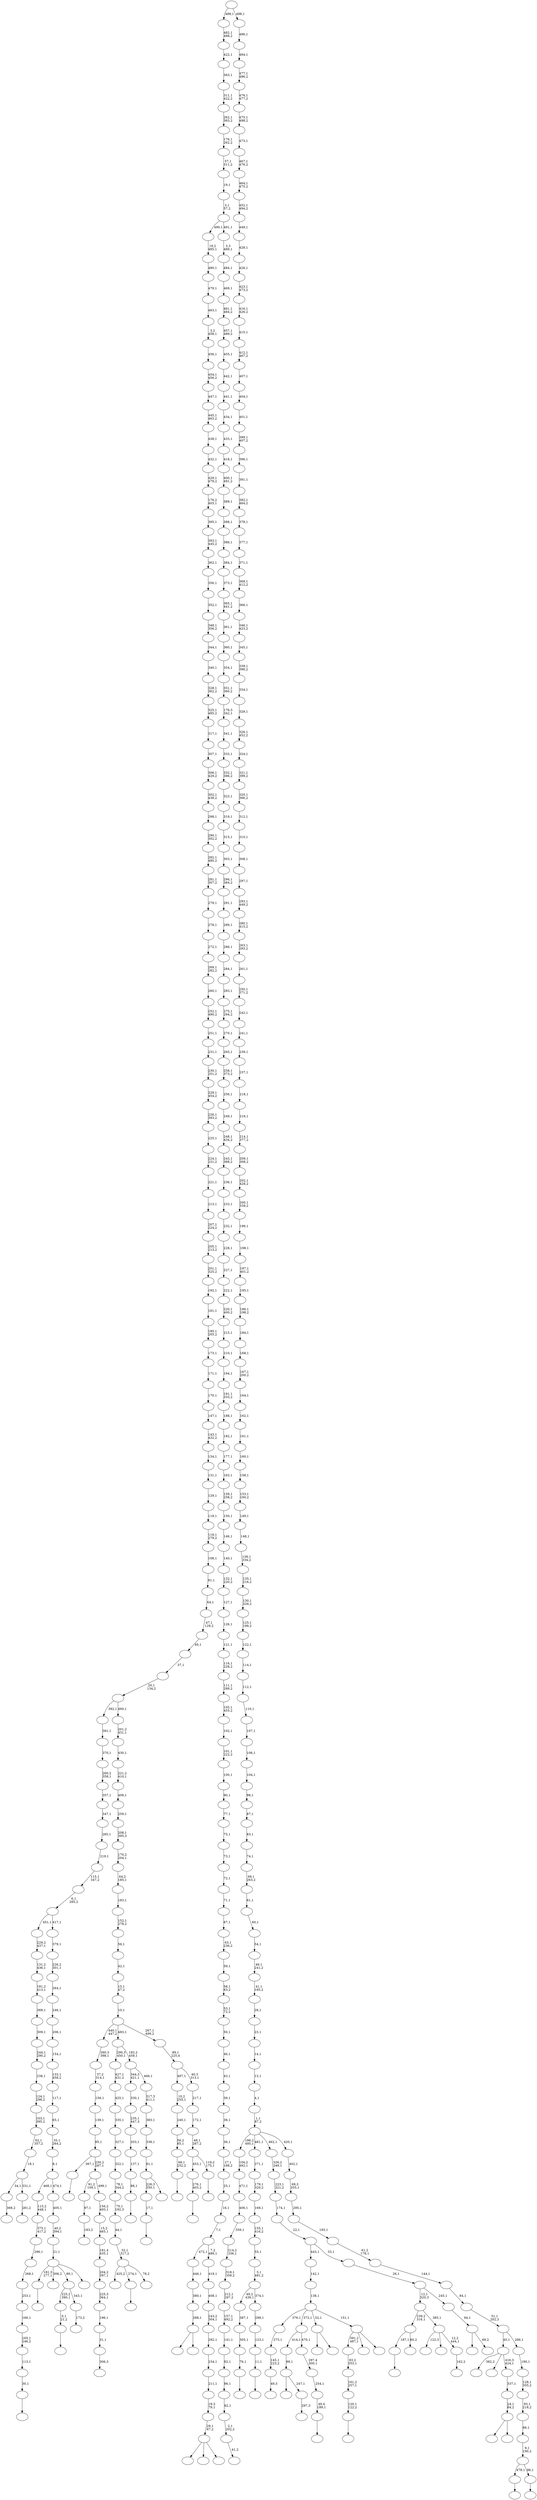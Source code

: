 digraph T {
	550 [label=""]
	549 [label=""]
	548 [label=""]
	547 [label=""]
	546 [label=""]
	545 [label=""]
	544 [label=""]
	543 [label=""]
	542 [label=""]
	541 [label=""]
	540 [label=""]
	539 [label=""]
	538 [label=""]
	537 [label=""]
	536 [label=""]
	535 [label=""]
	534 [label=""]
	533 [label=""]
	532 [label=""]
	531 [label=""]
	530 [label=""]
	529 [label=""]
	528 [label=""]
	527 [label=""]
	526 [label=""]
	525 [label=""]
	524 [label=""]
	523 [label=""]
	522 [label=""]
	521 [label=""]
	520 [label=""]
	519 [label=""]
	518 [label=""]
	517 [label=""]
	516 [label=""]
	515 [label=""]
	514 [label=""]
	513 [label=""]
	512 [label=""]
	511 [label=""]
	510 [label=""]
	509 [label=""]
	508 [label=""]
	507 [label=""]
	506 [label=""]
	505 [label=""]
	504 [label=""]
	503 [label=""]
	502 [label=""]
	501 [label=""]
	500 [label=""]
	499 [label=""]
	498 [label=""]
	497 [label=""]
	496 [label=""]
	495 [label=""]
	494 [label=""]
	493 [label=""]
	492 [label=""]
	491 [label=""]
	490 [label=""]
	489 [label=""]
	488 [label=""]
	487 [label=""]
	486 [label=""]
	485 [label=""]
	484 [label=""]
	483 [label=""]
	482 [label=""]
	481 [label=""]
	480 [label=""]
	479 [label=""]
	478 [label=""]
	477 [label=""]
	476 [label=""]
	475 [label=""]
	474 [label=""]
	473 [label=""]
	472 [label=""]
	471 [label=""]
	470 [label=""]
	469 [label=""]
	468 [label=""]
	467 [label=""]
	466 [label=""]
	465 [label=""]
	464 [label=""]
	463 [label=""]
	462 [label=""]
	461 [label=""]
	460 [label=""]
	459 [label=""]
	458 [label=""]
	457 [label=""]
	456 [label=""]
	455 [label=""]
	454 [label=""]
	453 [label=""]
	452 [label=""]
	451 [label=""]
	450 [label=""]
	449 [label=""]
	448 [label=""]
	447 [label=""]
	446 [label=""]
	445 [label=""]
	444 [label=""]
	443 [label=""]
	442 [label=""]
	441 [label=""]
	440 [label=""]
	439 [label=""]
	438 [label=""]
	437 [label=""]
	436 [label=""]
	435 [label=""]
	434 [label=""]
	433 [label=""]
	432 [label=""]
	431 [label=""]
	430 [label=""]
	429 [label=""]
	428 [label=""]
	427 [label=""]
	426 [label=""]
	425 [label=""]
	424 [label=""]
	423 [label=""]
	422 [label=""]
	421 [label=""]
	420 [label=""]
	419 [label=""]
	418 [label=""]
	417 [label=""]
	416 [label=""]
	415 [label=""]
	414 [label=""]
	413 [label=""]
	412 [label=""]
	411 [label=""]
	410 [label=""]
	409 [label=""]
	408 [label=""]
	407 [label=""]
	406 [label=""]
	405 [label=""]
	404 [label=""]
	403 [label=""]
	402 [label=""]
	401 [label=""]
	400 [label=""]
	399 [label=""]
	398 [label=""]
	397 [label=""]
	396 [label=""]
	395 [label=""]
	394 [label=""]
	393 [label=""]
	392 [label=""]
	391 [label=""]
	390 [label=""]
	389 [label=""]
	388 [label=""]
	387 [label=""]
	386 [label=""]
	385 [label=""]
	384 [label=""]
	383 [label=""]
	382 [label=""]
	381 [label=""]
	380 [label=""]
	379 [label=""]
	378 [label=""]
	377 [label=""]
	376 [label=""]
	375 [label=""]
	374 [label=""]
	373 [label=""]
	372 [label=""]
	371 [label=""]
	370 [label=""]
	369 [label=""]
	368 [label=""]
	367 [label=""]
	366 [label=""]
	365 [label=""]
	364 [label=""]
	363 [label=""]
	362 [label=""]
	361 [label=""]
	360 [label=""]
	359 [label=""]
	358 [label=""]
	357 [label=""]
	356 [label=""]
	355 [label=""]
	354 [label=""]
	353 [label=""]
	352 [label=""]
	351 [label=""]
	350 [label=""]
	349 [label=""]
	348 [label=""]
	347 [label=""]
	346 [label=""]
	345 [label=""]
	344 [label=""]
	343 [label=""]
	342 [label=""]
	341 [label=""]
	340 [label=""]
	339 [label=""]
	338 [label=""]
	337 [label=""]
	336 [label=""]
	335 [label=""]
	334 [label=""]
	333 [label=""]
	332 [label=""]
	331 [label=""]
	330 [label=""]
	329 [label=""]
	328 [label=""]
	327 [label=""]
	326 [label=""]
	325 [label=""]
	324 [label=""]
	323 [label=""]
	322 [label=""]
	321 [label=""]
	320 [label=""]
	319 [label=""]
	318 [label=""]
	317 [label=""]
	316 [label=""]
	315 [label=""]
	314 [label=""]
	313 [label=""]
	312 [label=""]
	311 [label=""]
	310 [label=""]
	309 [label=""]
	308 [label=""]
	307 [label=""]
	306 [label=""]
	305 [label=""]
	304 [label=""]
	303 [label=""]
	302 [label=""]
	301 [label=""]
	300 [label=""]
	299 [label=""]
	298 [label=""]
	297 [label=""]
	296 [label=""]
	295 [label=""]
	294 [label=""]
	293 [label=""]
	292 [label=""]
	291 [label=""]
	290 [label=""]
	289 [label=""]
	288 [label=""]
	287 [label=""]
	286 [label=""]
	285 [label=""]
	284 [label=""]
	283 [label=""]
	282 [label=""]
	281 [label=""]
	280 [label=""]
	279 [label=""]
	278 [label=""]
	277 [label=""]
	276 [label=""]
	275 [label=""]
	274 [label=""]
	273 [label=""]
	272 [label=""]
	271 [label=""]
	270 [label=""]
	269 [label=""]
	268 [label=""]
	267 [label=""]
	266 [label=""]
	265 [label=""]
	264 [label=""]
	263 [label=""]
	262 [label=""]
	261 [label=""]
	260 [label=""]
	259 [label=""]
	258 [label=""]
	257 [label=""]
	256 [label=""]
	255 [label=""]
	254 [label=""]
	253 [label=""]
	252 [label=""]
	251 [label=""]
	250 [label=""]
	249 [label=""]
	248 [label=""]
	247 [label=""]
	246 [label=""]
	245 [label=""]
	244 [label=""]
	243 [label=""]
	242 [label=""]
	241 [label=""]
	240 [label=""]
	239 [label=""]
	238 [label=""]
	237 [label=""]
	236 [label=""]
	235 [label=""]
	234 [label=""]
	233 [label=""]
	232 [label=""]
	231 [label=""]
	230 [label=""]
	229 [label=""]
	228 [label=""]
	227 [label=""]
	226 [label=""]
	225 [label=""]
	224 [label=""]
	223 [label=""]
	222 [label=""]
	221 [label=""]
	220 [label=""]
	219 [label=""]
	218 [label=""]
	217 [label=""]
	216 [label=""]
	215 [label=""]
	214 [label=""]
	213 [label=""]
	212 [label=""]
	211 [label=""]
	210 [label=""]
	209 [label=""]
	208 [label=""]
	207 [label=""]
	206 [label=""]
	205 [label=""]
	204 [label=""]
	203 [label=""]
	202 [label=""]
	201 [label=""]
	200 [label=""]
	199 [label=""]
	198 [label=""]
	197 [label=""]
	196 [label=""]
	195 [label=""]
	194 [label=""]
	193 [label=""]
	192 [label=""]
	191 [label=""]
	190 [label=""]
	189 [label=""]
	188 [label=""]
	187 [label=""]
	186 [label=""]
	185 [label=""]
	184 [label=""]
	183 [label=""]
	182 [label=""]
	181 [label=""]
	180 [label=""]
	179 [label=""]
	178 [label=""]
	177 [label=""]
	176 [label=""]
	175 [label=""]
	174 [label=""]
	173 [label=""]
	172 [label=""]
	171 [label=""]
	170 [label=""]
	169 [label=""]
	168 [label=""]
	167 [label=""]
	166 [label=""]
	165 [label=""]
	164 [label=""]
	163 [label=""]
	162 [label=""]
	161 [label=""]
	160 [label=""]
	159 [label=""]
	158 [label=""]
	157 [label=""]
	156 [label=""]
	155 [label=""]
	154 [label=""]
	153 [label=""]
	152 [label=""]
	151 [label=""]
	150 [label=""]
	149 [label=""]
	148 [label=""]
	147 [label=""]
	146 [label=""]
	145 [label=""]
	144 [label=""]
	143 [label=""]
	142 [label=""]
	141 [label=""]
	140 [label=""]
	139 [label=""]
	138 [label=""]
	137 [label=""]
	136 [label=""]
	135 [label=""]
	134 [label=""]
	133 [label=""]
	132 [label=""]
	131 [label=""]
	130 [label=""]
	129 [label=""]
	128 [label=""]
	127 [label=""]
	126 [label=""]
	125 [label=""]
	124 [label=""]
	123 [label=""]
	122 [label=""]
	121 [label=""]
	120 [label=""]
	119 [label=""]
	118 [label=""]
	117 [label=""]
	116 [label=""]
	115 [label=""]
	114 [label=""]
	113 [label=""]
	112 [label=""]
	111 [label=""]
	110 [label=""]
	109 [label=""]
	108 [label=""]
	107 [label=""]
	106 [label=""]
	105 [label=""]
	104 [label=""]
	103 [label=""]
	102 [label=""]
	101 [label=""]
	100 [label=""]
	99 [label=""]
	98 [label=""]
	97 [label=""]
	96 [label=""]
	95 [label=""]
	94 [label=""]
	93 [label=""]
	92 [label=""]
	91 [label=""]
	90 [label=""]
	89 [label=""]
	88 [label=""]
	87 [label=""]
	86 [label=""]
	85 [label=""]
	84 [label=""]
	83 [label=""]
	82 [label=""]
	81 [label=""]
	80 [label=""]
	79 [label=""]
	78 [label=""]
	77 [label=""]
	76 [label=""]
	75 [label=""]
	74 [label=""]
	73 [label=""]
	72 [label=""]
	71 [label=""]
	70 [label=""]
	69 [label=""]
	68 [label=""]
	67 [label=""]
	66 [label=""]
	65 [label=""]
	64 [label=""]
	63 [label=""]
	62 [label=""]
	61 [label=""]
	60 [label=""]
	59 [label=""]
	58 [label=""]
	57 [label=""]
	56 [label=""]
	55 [label=""]
	54 [label=""]
	53 [label=""]
	52 [label=""]
	51 [label=""]
	50 [label=""]
	49 [label=""]
	48 [label=""]
	47 [label=""]
	46 [label=""]
	45 [label=""]
	44 [label=""]
	43 [label=""]
	42 [label=""]
	41 [label=""]
	40 [label=""]
	39 [label=""]
	38 [label=""]
	37 [label=""]
	36 [label=""]
	35 [label=""]
	34 [label=""]
	33 [label=""]
	32 [label=""]
	31 [label=""]
	30 [label=""]
	29 [label=""]
	28 [label=""]
	27 [label=""]
	26 [label=""]
	25 [label=""]
	24 [label=""]
	23 [label=""]
	22 [label=""]
	21 [label=""]
	20 [label=""]
	19 [label=""]
	18 [label=""]
	17 [label=""]
	16 [label=""]
	15 [label=""]
	14 [label=""]
	13 [label=""]
	12 [label=""]
	11 [label=""]
	10 [label=""]
	9 [label=""]
	8 [label=""]
	7 [label=""]
	6 [label=""]
	5 [label=""]
	4 [label=""]
	3 [label=""]
	2 [label=""]
	1 [label=""]
	0 [label=""]
	549 -> 550 [label=""]
	548 -> 549 [label="88,1"]
	547 -> 548 [label="137,1"]
	546 -> 547 [label="203,1"]
	545 -> 546 [label="235,1\n447,3"]
	544 -> 545 [label="330,1"]
	542 -> 543 [label=""]
	538 -> 542 [label="187,1"]
	538 -> 539 [label="60,2"]
	536 -> 537 [label=""]
	535 -> 536 [label="120,1\n122,2"]
	534 -> 535 [label="161,2\n257,1"]
	533 -> 534 [label="83,2\n353,1"]
	530 -> 531 [label=""]
	529 -> 530 [label="30,1"]
	528 -> 529 [label="113,1"]
	527 -> 528 [label="165,1\n246,2"]
	526 -> 527 [label="166,1"]
	525 -> 526 [label="253,1"]
	524 -> 525 [label="268,1"]
	523 -> 524 [label="296,1"]
	522 -> 523 [label="375,1\n417,2"]
	521 -> 522 [label="115,2\n448,1"]
	519 -> 520 [label="41,2"]
	518 -> 519 [label="2,1\n202,2"]
	517 -> 518 [label="82,1"]
	516 -> 517 [label="86,1"]
	515 -> 516 [label="92,1"]
	514 -> 515 [label="141,1"]
	513 -> 514 [label="157,1\n492,2"]
	512 -> 513 [label="212,1\n297,2"]
	511 -> 512 [label="318,1\n359,2"]
	510 -> 511 [label="214,2\n336,1"]
	509 -> 510 [label="359,1"]
	508 -> 509 [label="406,1"]
	507 -> 508 [label="471,1"]
	506 -> 507 [label="104,2\n492,1"]
	504 -> 505 [label="183,2"]
	503 -> 504 [label="97,1"]
	500 -> 501 [label=""]
	498 -> 499 [label=""]
	496 -> 497 [label=""]
	495 -> 496 [label="76,1"]
	494 -> 495 [label="305,1"]
	493 -> 494 [label="387,1"]
	490 -> 491 [label=""]
	488 -> 489 [label="49,3"]
	487 -> 488 [label="145,1\n223,2"]
	486 -> 487 [label="273,1"]
	482 -> 502 [label="425,2"]
	482 -> 498 [label="274,1"]
	482 -> 483 [label="78,2"]
	481 -> 482 [label="32,1\n317,2"]
	480 -> 481 [label="44,1"]
	479 -> 480 [label="70,1\n192,3"]
	478 -> 479 [label="78,1\n344,2"]
	477 -> 478 [label="322,1"]
	476 -> 477 [label="327,1"]
	475 -> 476 [label="335,1"]
	474 -> 475 [label="425,1"]
	473 -> 474 [label="427,1\n431,2"]
	470 -> 471 [label=""]
	469 -> 470 [label="68,1\n252,2"]
	468 -> 469 [label="56,2\n85,1"]
	467 -> 468 [label="240,1"]
	466 -> 467 [label="10,2\n255,1"]
	464 -> 465 [label=""]
	462 -> 463 [label="368,2"]
	460 -> 485 [label=""]
	460 -> 461 [label=""]
	459 -> 460 [label="24,1\n84,2"]
	458 -> 459 [label="337,1"]
	457 -> 532 [label="382,2"]
	457 -> 492 [label=""]
	457 -> 458 [label="416,3\n424,1"]
	455 -> 456 [label="297,3"]
	454 -> 541 [label=""]
	454 -> 455 [label="247,1"]
	453 -> 454 [label="99,1"]
	451 -> 452 [label=""]
	450 -> 451 [label="17,1"]
	448 -> 449 [label="306,3"]
	447 -> 448 [label="31,1"]
	446 -> 447 [label="196,1"]
	445 -> 446 [label="225,3\n364,1"]
	444 -> 445 [label="204,2\n397,1"]
	443 -> 444 [label="181,4\n435,1"]
	442 -> 443 [label="15,2\n465,1"]
	441 -> 442 [label="156,2\n493,1"]
	440 -> 503 [label="91,2\n109,1"]
	440 -> 441 [label="499,1"]
	439 -> 490 [label="367,1"]
	439 -> 440 [label="230,2\n287,1"]
	438 -> 439 [label="95,1"]
	437 -> 438 [label="139,1"]
	436 -> 437 [label="156,1"]
	435 -> 436 [label="37,2\n314,1"]
	434 -> 435 [label="260,3\n398,1"]
	430 -> 431 [label=""]
	429 -> 430 [label="11,1"]
	428 -> 429 [label="123,1"]
	427 -> 428 [label="299,1"]
	426 -> 493 [label="49,2\n439,1"]
	426 -> 427 [label="374,1"]
	425 -> 426 [label="5,1\n481,2"]
	424 -> 425 [label="55,1"]
	423 -> 424 [label="155,1\n416,2"]
	422 -> 423 [label="169,1"]
	421 -> 422 [label="179,1\n320,2"]
	420 -> 421 [label="271,1"]
	417 -> 450 [label="226,3\n350,1"]
	417 -> 418 [label=""]
	416 -> 417 [label="81,1"]
	415 -> 416 [label="338,1"]
	414 -> 415 [label="383,1"]
	413 -> 414 [label="317,3\n411,1"]
	412 -> 544 [label="344,3\n421,1"]
	412 -> 413 [label="466,1"]
	411 -> 473 [label="290,3\n450,1"]
	411 -> 412 [label="192,2\n459,1"]
	408 -> 409 [label=""]
	407 -> 408 [label="276,1\n403,2"]
	404 -> 405 [label=""]
	403 -> 404 [label="49,4\n189,1"]
	402 -> 403 [label="254,1"]
	401 -> 402 [label="297,4\n300,1"]
	400 -> 453 [label="414,1"]
	400 -> 401 [label="470,1"]
	397 -> 398 [label=""]
	396 -> 397 [label="0,1\n21,2"]
	394 -> 433 [label=""]
	394 -> 395 [label=""]
	392 -> 393 [label="281,2"]
	391 -> 462 [label="34,1"]
	391 -> 392 [label="331,1"]
	390 -> 391 [label="18,1"]
	389 -> 390 [label="62,1\n357,2"]
	388 -> 389 [label="103,1\n395,2"]
	387 -> 388 [label="124,1\n298,2"]
	386 -> 387 [label="238,1"]
	385 -> 386 [label="244,1\n290,2"]
	384 -> 385 [label="309,1"]
	383 -> 384 [label="368,1"]
	382 -> 383 [label="181,2\n413,1"]
	381 -> 382 [label="131,2\n436,1"]
	380 -> 381 [label="229,2\n437,1"]
	378 -> 379 [label="162,2"]
	377 -> 484 [label="122,3"]
	377 -> 419 [label=""]
	377 -> 378 [label="12,2\n444,1"]
	376 -> 538 [label="239,2\n316,1"]
	376 -> 377 [label="385,1"]
	374 -> 375 [label="173,2"]
	373 -> 396 [label="225,2\n390,1"]
	373 -> 374 [label="343,1"]
	371 -> 540 [label=""]
	371 -> 372 [label=""]
	370 -> 371 [label="288,1"]
	369 -> 370 [label="380,1"]
	368 -> 369 [label="446,1"]
	366 -> 500 [label="181,3\n277,1"]
	366 -> 410 [label="306,2"]
	366 -> 373 [label="80,1"]
	366 -> 367 [label=""]
	365 -> 366 [label="21,1"]
	364 -> 365 [label="40,2\n394,1"]
	363 -> 364 [label="405,1"]
	362 -> 521 [label="468,1"]
	362 -> 363 [label="474,1"]
	361 -> 362 [label="8,1"]
	360 -> 361 [label="35,1\n264,2"]
	359 -> 360 [label="65,1"]
	358 -> 359 [label="117,1"]
	357 -> 358 [label="133,1\n458,2"]
	356 -> 357 [label="154,1"]
	355 -> 356 [label="206,1"]
	354 -> 355 [label="246,1"]
	353 -> 354 [label="264,1"]
	352 -> 353 [label="226,2\n301,1"]
	351 -> 352 [label="379,1"]
	350 -> 380 [label="451,1"]
	350 -> 351 [label="417,1"]
	349 -> 350 [label="6,1\n285,2"]
	348 -> 349 [label="115,1\n347,2"]
	347 -> 348 [label="219,1"]
	346 -> 347 [label="285,1"]
	345 -> 346 [label="347,1"]
	344 -> 345 [label="357,1"]
	343 -> 344 [label="260,2\n358,1"]
	342 -> 343 [label="370,1"]
	341 -> 342 [label="381,1"]
	339 -> 533 [label="391,2\n487,1"]
	339 -> 399 [label=""]
	339 -> 340 [label=""]
	338 -> 486 [label="376,1"]
	338 -> 400 [label="372,1"]
	338 -> 394 [label="52,1"]
	338 -> 339 [label="151,1"]
	337 -> 338 [label="138,1"]
	336 -> 337 [label="142,1"]
	334 -> 406 [label=""]
	334 -> 335 [label="69,2"]
	333 -> 334 [label="94,1"]
	332 -> 376 [label="12,1\n320,3"]
	332 -> 333 [label="245,1"]
	331 -> 332 [label="26,1"]
	330 -> 336 [label="443,1"]
	330 -> 331 [label="33,1"]
	329 -> 330 [label="22,1"]
	328 -> 329 [label="174,1"]
	327 -> 328 [label="223,1\n321,2"]
	326 -> 327 [label="326,2\n349,1"]
	324 -> 325 [label=""]
	323 -> 407 [label="453,1"]
	323 -> 324 [label="119,2\n175,1"]
	322 -> 323 [label="48,1\n267,2"]
	321 -> 322 [label="172,1"]
	320 -> 321 [label="217,1"]
	319 -> 466 [label="497,1"]
	319 -> 320 [label="40,3\n313,1"]
	318 -> 319 [label="89,1\n225,4"]
	317 -> 434 [label="440,1\n447,2"]
	317 -> 411 [label="483,1"]
	317 -> 318 [label="267,1\n409,2"]
	316 -> 317 [label="10,1"]
	315 -> 316 [label="15,1\n47,2"]
	314 -> 315 [label="42,1"]
	313 -> 314 [label="56,1"]
	312 -> 313 [label="152,1\n278,2"]
	311 -> 312 [label="183,1"]
	310 -> 311 [label="64,2\n185,1"]
	309 -> 310 [label="170,2\n204,1"]
	308 -> 309 [label="208,1\n395,3"]
	307 -> 308 [label="259,1"]
	306 -> 307 [label="409,1"]
	305 -> 306 [label="221,2\n410,1"]
	304 -> 305 [label="430,1"]
	303 -> 304 [label="201,2\n431,1"]
	302 -> 341 [label="392,1"]
	302 -> 303 [label="460,1"]
	301 -> 302 [label="20,1\n134,2"]
	300 -> 301 [label="37,1"]
	299 -> 300 [label="40,1"]
	298 -> 299 [label="47,1\n129,2"]
	297 -> 298 [label="64,1"]
	296 -> 297 [label="91,1"]
	295 -> 296 [label="108,1"]
	294 -> 295 [label="118,1\n279,2"]
	293 -> 294 [label="119,1"]
	292 -> 293 [label="129,1"]
	291 -> 292 [label="131,1"]
	290 -> 291 [label="134,1"]
	289 -> 290 [label="143,1\n432,2"]
	288 -> 289 [label="147,1"]
	287 -> 288 [label="170,1"]
	286 -> 287 [label="171,1"]
	285 -> 286 [label="173,1"]
	284 -> 285 [label="180,1\n205,2"]
	283 -> 284 [label="181,1"]
	282 -> 283 [label="192,1"]
	281 -> 282 [label="201,1\n325,2"]
	280 -> 281 [label="205,1\n213,2"]
	279 -> 280 [label="207,1\n224,2"]
	278 -> 279 [label="213,1"]
	277 -> 278 [label="221,1"]
	276 -> 277 [label="224,1\n231,2"]
	275 -> 276 [label="225,1"]
	274 -> 275 [label="226,1\n393,2"]
	273 -> 274 [label="229,1\n454,2"]
	272 -> 273 [label="230,1\n251,2"]
	271 -> 272 [label="231,1"]
	270 -> 271 [label="251,1"]
	269 -> 270 [label="252,1\n490,2"]
	268 -> 269 [label="260,1"]
	267 -> 268 [label="269,1\n282,2"]
	266 -> 267 [label="272,1"]
	265 -> 266 [label="278,1"]
	264 -> 265 [label="279,1"]
	263 -> 264 [label="281,1\n307,2"]
	262 -> 263 [label="282,1\n480,2"]
	261 -> 262 [label="290,1\n302,2"]
	260 -> 261 [label="298,1"]
	259 -> 260 [label="302,1\n438,2"]
	258 -> 259 [label="306,1\n429,2"]
	257 -> 258 [label="307,1"]
	256 -> 257 [label="317,1"]
	255 -> 256 [label="325,1\n485,2"]
	254 -> 255 [label="328,1\n362,2"]
	253 -> 254 [label="340,1"]
	252 -> 253 [label="344,1"]
	251 -> 252 [label="348,1\n356,2"]
	250 -> 251 [label="352,1"]
	249 -> 250 [label="356,1"]
	248 -> 249 [label="362,1"]
	247 -> 248 [label="393,1\n445,2"]
	246 -> 247 [label="395,1"]
	245 -> 246 [label="176,2\n403,1"]
	244 -> 245 [label="429,1\n479,2"]
	243 -> 244 [label="432,1"]
	242 -> 243 [label="438,1"]
	241 -> 242 [label="445,1\n463,2"]
	240 -> 241 [label="447,1"]
	239 -> 240 [label="454,1\n456,2"]
	238 -> 239 [label="456,1"]
	237 -> 238 [label="3,2\n458,1"]
	236 -> 237 [label="463,1"]
	235 -> 236 [label="479,1"]
	234 -> 235 [label="480,1"]
	233 -> 234 [label="19,2\n485,1"]
	231 -> 472 [label=""]
	231 -> 432 [label=""]
	231 -> 232 [label=""]
	230 -> 231 [label="29,1\n67,2"]
	229 -> 230 [label="19,3\n79,1"]
	228 -> 229 [label="211,1"]
	227 -> 228 [label="234,1"]
	226 -> 227 [label="292,1"]
	225 -> 226 [label="243,2\n304,1"]
	224 -> 225 [label="408,1"]
	223 -> 224 [label="419,1"]
	222 -> 368 [label="472,1"]
	222 -> 223 [label="7,2\n486,1"]
	221 -> 222 [label="7,1"]
	220 -> 221 [label="16,1"]
	219 -> 220 [label="25,1"]
	218 -> 219 [label="27,1\n188,2"]
	217 -> 218 [label="36,1"]
	216 -> 217 [label="38,1"]
	215 -> 216 [label="39,1"]
	214 -> 215 [label="43,1"]
	213 -> 214 [label="46,1"]
	212 -> 213 [label="50,1"]
	211 -> 212 [label="53,1\n72,2"]
	210 -> 211 [label="58,1\n63,2"]
	209 -> 210 [label="59,1"]
	208 -> 209 [label="63,1\n236,2"]
	207 -> 208 [label="67,1"]
	206 -> 207 [label="71,1"]
	205 -> 206 [label="72,1"]
	204 -> 205 [label="73,1"]
	203 -> 204 [label="75,1"]
	202 -> 203 [label="77,1"]
	201 -> 202 [label="90,1"]
	200 -> 201 [label="100,1"]
	199 -> 200 [label="101,1\n222,2"]
	198 -> 199 [label="102,1"]
	197 -> 198 [label="105,1\n455,2"]
	196 -> 197 [label="111,1\n289,2"]
	195 -> 196 [label="116,1\n228,2"]
	194 -> 195 [label="121,1"]
	193 -> 194 [label="126,1"]
	192 -> 193 [label="127,1"]
	191 -> 192 [label="132,1\n220,2"]
	190 -> 191 [label="140,1"]
	189 -> 190 [label="146,1"]
	188 -> 189 [label="150,1"]
	187 -> 188 [label="159,1\n258,2"]
	186 -> 187 [label="163,1"]
	185 -> 186 [label="177,1"]
	184 -> 185 [label="182,1"]
	183 -> 184 [label="188,1"]
	182 -> 183 [label="191,1\n333,2"]
	181 -> 182 [label="194,1"]
	180 -> 181 [label="210,1"]
	179 -> 180 [label="215,1"]
	178 -> 179 [label="220,1\n400,2"]
	177 -> 178 [label="222,1"]
	176 -> 177 [label="227,1"]
	175 -> 176 [label="228,1"]
	174 -> 175 [label="232,1"]
	173 -> 174 [label="233,1"]
	172 -> 173 [label="236,1"]
	171 -> 172 [label="243,1\n388,2"]
	170 -> 171 [label="248,1\n434,2"]
	169 -> 170 [label="249,1"]
	168 -> 169 [label="256,1"]
	167 -> 168 [label="258,1\n373,2"]
	166 -> 167 [label="265,1"]
	165 -> 166 [label="270,1"]
	164 -> 165 [label="275,1\n294,2"]
	163 -> 164 [label="283,1"]
	162 -> 163 [label="284,1"]
	161 -> 162 [label="286,1"]
	160 -> 161 [label="289,1"]
	159 -> 160 [label="291,1"]
	158 -> 159 [label="294,1\n384,2"]
	157 -> 158 [label="303,1"]
	156 -> 157 [label="315,1"]
	155 -> 156 [label="319,1"]
	154 -> 155 [label="323,1"]
	153 -> 154 [label="332,1\n386,2"]
	152 -> 153 [label="333,1"]
	151 -> 152 [label="341,1"]
	150 -> 151 [label="176,3\n342,1"]
	149 -> 150 [label="351,1\n360,2"]
	148 -> 149 [label="354,1"]
	147 -> 148 [label="360,1"]
	146 -> 147 [label="361,1"]
	145 -> 146 [label="365,1\n441,2"]
	144 -> 145 [label="373,1"]
	143 -> 144 [label="384,1"]
	142 -> 143 [label="386,1"]
	141 -> 142 [label="388,1"]
	140 -> 141 [label="389,1"]
	139 -> 140 [label="400,1\n491,2"]
	138 -> 139 [label="418,1"]
	137 -> 138 [label="433,1"]
	136 -> 137 [label="434,1"]
	135 -> 136 [label="441,1"]
	134 -> 135 [label="442,1"]
	133 -> 134 [label="455,1"]
	132 -> 133 [label="457,1\n489,2"]
	131 -> 132 [label="461,1\n484,2"]
	130 -> 131 [label="469,1"]
	129 -> 130 [label="484,1"]
	128 -> 129 [label="3,3\n489,1"]
	127 -> 233 [label="490,1"]
	127 -> 128 [label="491,1"]
	126 -> 127 [label="3,1\n57,2"]
	125 -> 126 [label="19,1"]
	124 -> 125 [label="57,1\n311,2"]
	123 -> 124 [label="176,1\n262,2"]
	122 -> 123 [label="262,1\n363,2"]
	121 -> 122 [label="311,1\n422,2"]
	120 -> 121 [label="363,1"]
	119 -> 120 [label="422,1"]
	118 -> 119 [label="482,1\n488,2"]
	116 -> 117 [label=""]
	115 -> 464 [label="478,1"]
	115 -> 116 [label="96,1"]
	114 -> 115 [label="9,1\n190,2"]
	113 -> 114 [label="66,1"]
	112 -> 113 [label="93,1\n218,2"]
	111 -> 112 [label="128,1\n355,2"]
	110 -> 111 [label="190,1"]
	109 -> 457 [label="45,1"]
	109 -> 110 [label="266,1"]
	108 -> 109 [label="51,1\n202,3"]
	107 -> 108 [label="84,1"]
	106 -> 107 [label="144,1"]
	105 -> 106 [label="61,2\n178,1"]
	104 -> 105 [label="193,1"]
	103 -> 104 [label="295,1"]
	102 -> 103 [label="69,3\n355,1"]
	101 -> 102 [label="402,1"]
	100 -> 506 [label="186,2\n495,1"]
	100 -> 420 [label="481,1"]
	100 -> 326 [label="462,1"]
	100 -> 101 [label="420,1"]
	99 -> 100 [label="1,1\n87,2"]
	98 -> 99 [label="4,1"]
	97 -> 98 [label="13,1"]
	96 -> 97 [label="14,1"]
	95 -> 96 [label="23,1"]
	94 -> 95 [label="28,1"]
	93 -> 94 [label="41,1\n195,2"]
	92 -> 93 [label="49,1\n241,2"]
	91 -> 92 [label="54,1"]
	90 -> 91 [label="60,1"]
	89 -> 90 [label="61,1"]
	88 -> 89 [label="69,1\n263,2"]
	87 -> 88 [label="74,1"]
	86 -> 87 [label="83,1"]
	85 -> 86 [label="87,1"]
	84 -> 85 [label="98,1"]
	83 -> 84 [label="104,1"]
	82 -> 83 [label="106,1"]
	81 -> 82 [label="107,1"]
	80 -> 81 [label="110,1"]
	79 -> 80 [label="112,1"]
	78 -> 79 [label="114,1"]
	77 -> 78 [label="122,1"]
	76 -> 77 [label="125,1\n199,2"]
	75 -> 76 [label="130,1\n329,2"]
	74 -> 75 [label="135,1\n216,2"]
	73 -> 74 [label="136,1\n334,2"]
	72 -> 73 [label="148,1"]
	71 -> 72 [label="149,1"]
	70 -> 71 [label="153,1\n160,2"]
	69 -> 70 [label="158,1"]
	68 -> 69 [label="160,1"]
	67 -> 68 [label="161,1"]
	66 -> 67 [label="162,1"]
	65 -> 66 [label="164,1"]
	64 -> 65 [label="167,1\n200,2"]
	63 -> 64 [label="168,1"]
	62 -> 63 [label="184,1"]
	61 -> 62 [label="186,1\n198,2"]
	60 -> 61 [label="195,1"]
	59 -> 60 [label="197,1\n401,2"]
	58 -> 59 [label="198,1"]
	57 -> 58 [label="199,1"]
	56 -> 57 [label="200,1\n339,2"]
	55 -> 56 [label="202,1\n428,2"]
	54 -> 55 [label="209,1\n308,2"]
	53 -> 54 [label="214,1\n377,2"]
	52 -> 53 [label="216,1"]
	51 -> 52 [label="218,1"]
	50 -> 51 [label="237,1"]
	49 -> 50 [label="239,1"]
	48 -> 49 [label="241,1"]
	47 -> 48 [label="242,1"]
	46 -> 47 [label="250,1\n371,2"]
	45 -> 46 [label="261,1"]
	44 -> 45 [label="263,1\n293,2"]
	43 -> 44 [label="280,1\n415,2"]
	42 -> 43 [label="293,1\n449,2"]
	41 -> 42 [label="297,1"]
	40 -> 41 [label="308,1"]
	39 -> 40 [label="310,1"]
	38 -> 39 [label="312,1"]
	37 -> 38 [label="320,1\n366,2"]
	36 -> 37 [label="321,1\n399,2"]
	35 -> 36 [label="324,1"]
	34 -> 35 [label="326,1\n452,2"]
	33 -> 34 [label="329,1"]
	32 -> 33 [label="334,1"]
	31 -> 32 [label="339,1\n396,2"]
	30 -> 31 [label="345,1"]
	29 -> 30 [label="346,1\n423,2"]
	28 -> 29 [label="366,1"]
	27 -> 28 [label="369,1\n412,2"]
	26 -> 27 [label="371,1"]
	25 -> 26 [label="377,1"]
	24 -> 25 [label="378,1"]
	23 -> 24 [label="382,1\n464,2"]
	22 -> 23 [label="391,1"]
	21 -> 22 [label="396,1"]
	20 -> 21 [label="399,1\n407,2"]
	19 -> 20 [label="401,1"]
	18 -> 19 [label="404,1"]
	17 -> 18 [label="407,1"]
	16 -> 17 [label="412,1\n467,2"]
	15 -> 16 [label="415,1"]
	14 -> 15 [label="416,1\n426,2"]
	13 -> 14 [label="423,1\n473,2"]
	12 -> 13 [label="426,1"]
	11 -> 12 [label="428,1"]
	10 -> 11 [label="449,1"]
	9 -> 10 [label="452,1\n494,2"]
	8 -> 9 [label="464,1\n475,2"]
	7 -> 8 [label="467,1\n476,2"]
	6 -> 7 [label="473,1"]
	5 -> 6 [label="475,1\n498,2"]
	4 -> 5 [label="476,1\n477,2"]
	3 -> 4 [label="477,1\n496,2"]
	2 -> 3 [label="494,1"]
	1 -> 2 [label="496,1"]
	0 -> 118 [label="488,1"]
	0 -> 1 [label="498,1"]
}
